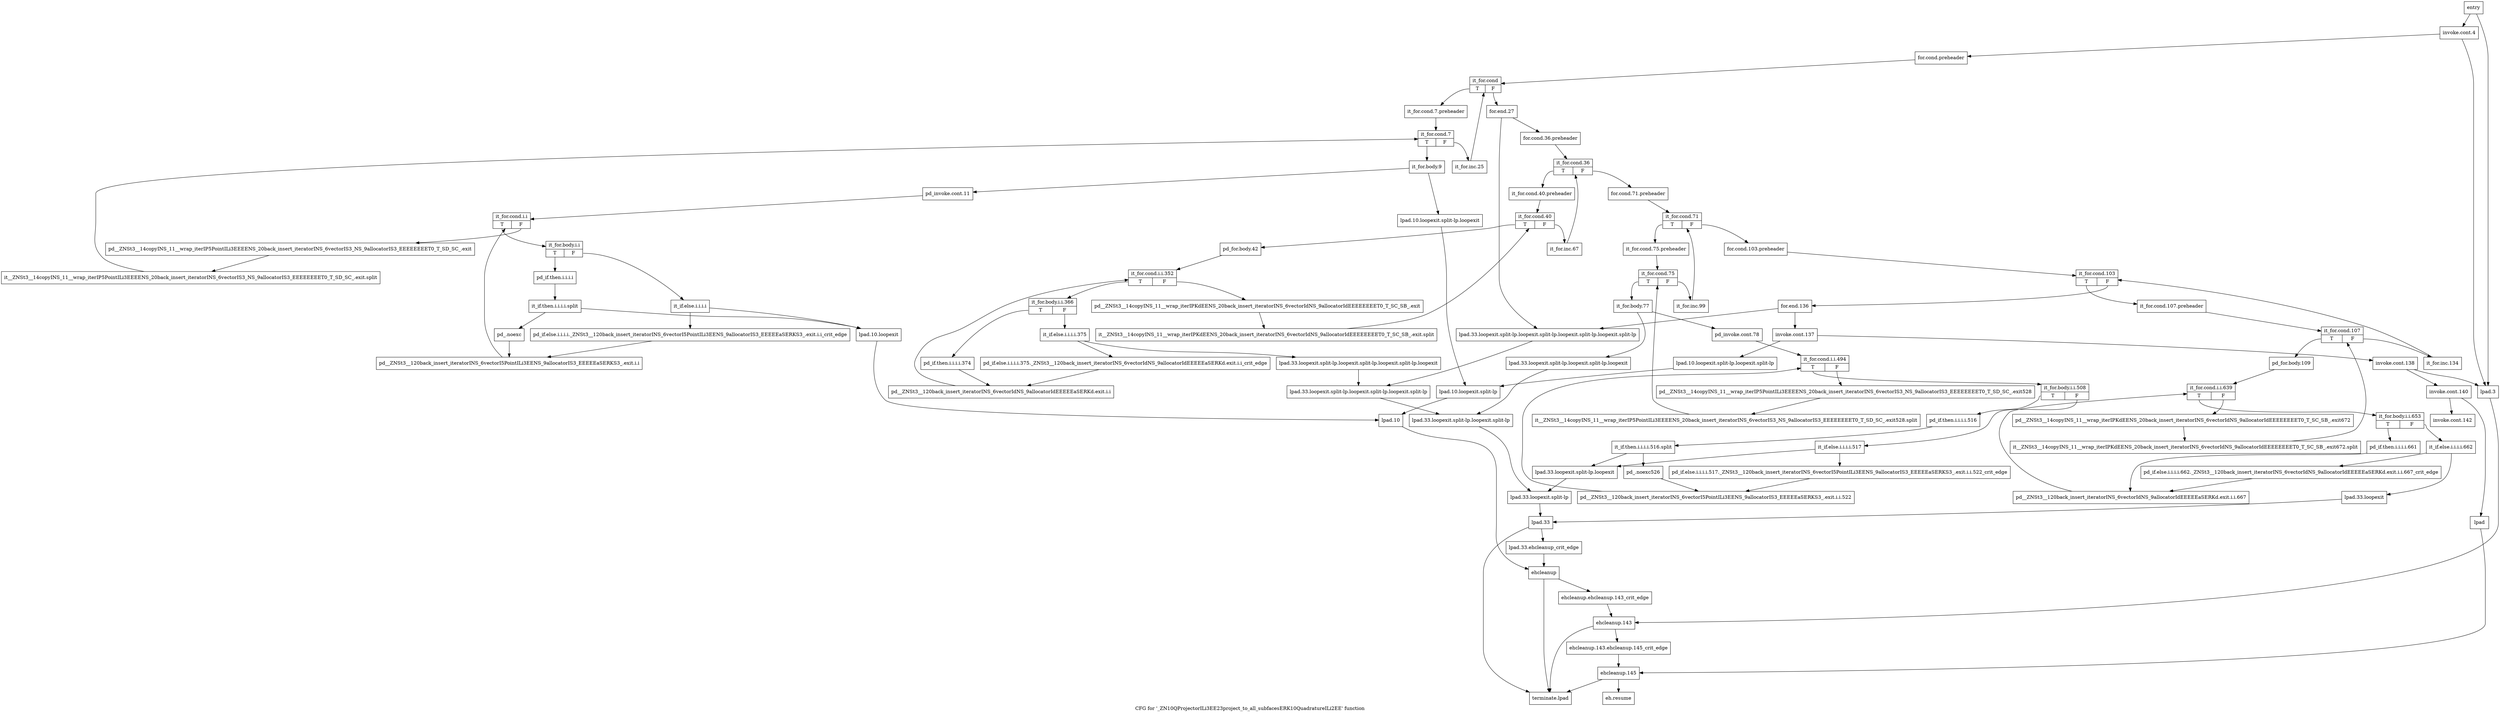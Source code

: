 digraph "CFG for '_ZN10QProjectorILi3EE23project_to_all_subfacesERK10QuadratureILi2EE' function" {
	label="CFG for '_ZN10QProjectorILi3EE23project_to_all_subfacesERK10QuadratureILi2EE' function";

	Node0x6e87410 [shape=record,label="{entry}"];
	Node0x6e87410 -> Node0x6e87460;
	Node0x6e87410 -> Node0x6e8b430;
	Node0x6e87460 [shape=record,label="{invoke.cont.4}"];
	Node0x6e87460 -> Node0x6e874b0;
	Node0x6e87460 -> Node0x6e8b430;
	Node0x6e874b0 [shape=record,label="{for.cond.preheader}"];
	Node0x6e874b0 -> Node0x6e87500;
	Node0x6e87500 [shape=record,label="{it_for.cond|{<s0>T|<s1>F}}"];
	Node0x6e87500:s0 -> Node0x6e737e0;
	Node0x6e87500:s1 -> Node0x6e8b660;
	Node0x6e737e0 [shape=record,label="{it_for.cond.7.preheader}"];
	Node0x6e737e0 -> Node0x6e73830;
	Node0x6e73830 [shape=record,label="{it_for.cond.7|{<s0>T|<s1>F}}"];
	Node0x6e73830:s0 -> Node0x6e73880;
	Node0x6e73830:s1 -> Node0x6e8b610;
	Node0x6e73880 [shape=record,label="{it_for.body.9}"];
	Node0x6e73880 -> Node0x6e8b110;
	Node0x6e73880 -> Node0x6e8b4d0;
	Node0x6e8b110 [shape=record,label="{pd_invoke.cont.11}"];
	Node0x6e8b110 -> Node0x6e8b160;
	Node0x6e8b160 [shape=record,label="{it_for.cond.i.i|{<s0>T|<s1>F}}"];
	Node0x6e8b160:s0 -> Node0x6e8b1b0;
	Node0x6e8b160:s1 -> Node0x6e8b390;
	Node0x6e8b1b0 [shape=record,label="{it_for.body.i.i|{<s0>T|<s1>F}}"];
	Node0x6e8b1b0:s0 -> Node0x6e8b200;
	Node0x6e8b1b0:s1 -> Node0x6e8b2a0;
	Node0x6e8b200 [shape=record,label="{pd_if.then.i.i.i.i}"];
	Node0x6e8b200 -> Node0xb0b09c0;
	Node0xb0b09c0 [shape=record,label="{it_if.then.i.i.i.i.split}"];
	Node0xb0b09c0 -> Node0x6e8b250;
	Node0xb0b09c0 -> Node0x6e8b480;
	Node0x6e8b250 [shape=record,label="{pd_.noexc}"];
	Node0x6e8b250 -> Node0x6e8b340;
	Node0x6e8b2a0 [shape=record,label="{it_if.else.i.i.i.i}"];
	Node0x6e8b2a0 -> Node0x6e8b2f0;
	Node0x6e8b2a0 -> Node0x6e8b480;
	Node0x6e8b2f0 [shape=record,label="{pd_if.else.i.i.i.i._ZNSt3__120back_insert_iteratorINS_6vectorI5PointILi3EENS_9allocatorIS3_EEEEEaSERKS3_.exit.i.i_crit_edge}"];
	Node0x6e8b2f0 -> Node0x6e8b340;
	Node0x6e8b340 [shape=record,label="{pd__ZNSt3__120back_insert_iteratorINS_6vectorI5PointILi3EENS_9allocatorIS3_EEEEEaSERKS3_.exit.i.i}"];
	Node0x6e8b340 -> Node0x6e8b160;
	Node0x6e8b390 [shape=record,label="{pd__ZNSt3__14copyINS_11__wrap_iterIP5PointILi3EEEENS_20back_insert_iteratorINS_6vectorIS3_NS_9allocatorIS3_EEEEEEEET0_T_SD_SC_.exit}"];
	Node0x6e8b390 -> Node0xafbe9b0;
	Node0xafbe9b0 [shape=record,label="{it__ZNSt3__14copyINS_11__wrap_iterIP5PointILi3EEEENS_20back_insert_iteratorINS_6vectorIS3_NS_9allocatorIS3_EEEEEEEET0_T_SD_SC_.exit.split}"];
	Node0xafbe9b0 -> Node0x6e73830;
	Node0x6e8b3e0 [shape=record,label="{lpad}"];
	Node0x6e8b3e0 -> Node0x6e8c970;
	Node0x6e8b430 [shape=record,label="{lpad.3}"];
	Node0x6e8b430 -> Node0x6e8c8d0;
	Node0x6e8b480 [shape=record,label="{lpad.10.loopexit}"];
	Node0x6e8b480 -> Node0x6e8b5c0;
	Node0x6e8b4d0 [shape=record,label="{lpad.10.loopexit.split-lp.loopexit}"];
	Node0x6e8b4d0 -> Node0x6e8b570;
	Node0x6e8b520 [shape=record,label="{lpad.10.loopexit.split-lp.loopexit.split-lp}"];
	Node0x6e8b520 -> Node0x6e8b570;
	Node0x6e8b570 [shape=record,label="{lpad.10.loopexit.split-lp}"];
	Node0x6e8b570 -> Node0x6e8b5c0;
	Node0x6e8b5c0 [shape=record,label="{lpad.10}"];
	Node0x6e8b5c0 -> Node0x6e8c7e0;
	Node0x6e8b610 [shape=record,label="{it_for.inc.25}"];
	Node0x6e8b610 -> Node0x6e87500;
	Node0x6e8b660 [shape=record,label="{for.end.27}"];
	Node0x6e8b660 -> Node0x6e8b6b0;
	Node0x6e8b660 -> Node0x6e8bc00;
	Node0x6e8b6b0 [shape=record,label="{for.cond.36.preheader}"];
	Node0x6e8b6b0 -> Node0x6e8b700;
	Node0x6e8b700 [shape=record,label="{it_for.cond.36|{<s0>T|<s1>F}}"];
	Node0x6e8b700:s0 -> Node0x6e8b750;
	Node0x6e8b700:s1 -> Node0x6e8b7a0;
	Node0x6e8b750 [shape=record,label="{it_for.cond.40.preheader}"];
	Node0x6e8b750 -> Node0x6e8b7f0;
	Node0x6e8b7a0 [shape=record,label="{for.cond.71.preheader}"];
	Node0x6e8b7a0 -> Node0x6e8be30;
	Node0x6e8b7f0 [shape=record,label="{it_for.cond.40|{<s0>T|<s1>F}}"];
	Node0x6e8b7f0:s0 -> Node0x6e8b840;
	Node0x6e8b7f0:s1 -> Node0x6e8bde0;
	Node0x6e8b840 [shape=record,label="{pd_for.body.42}"];
	Node0x6e8b840 -> Node0x6e8b890;
	Node0x6e8b890 [shape=record,label="{it_for.cond.i.i.352|{<s0>T|<s1>F}}"];
	Node0x6e8b890:s0 -> Node0x6e8b8e0;
	Node0x6e8b890:s1 -> Node0x6e8ba70;
	Node0x6e8b8e0 [shape=record,label="{it_for.body.i.i.366|{<s0>T|<s1>F}}"];
	Node0x6e8b8e0:s0 -> Node0x6e8b930;
	Node0x6e8b8e0:s1 -> Node0x6e8b980;
	Node0x6e8b930 [shape=record,label="{pd_if.then.i.i.i.i.374}"];
	Node0x6e8b930 -> Node0x6e8ba20;
	Node0x6e8b980 [shape=record,label="{it_if.else.i.i.i.i.375}"];
	Node0x6e8b980 -> Node0x6e8b9d0;
	Node0x6e8b980 -> Node0x6e8bbb0;
	Node0x6e8b9d0 [shape=record,label="{pd_if.else.i.i.i.i.375._ZNSt3__120back_insert_iteratorINS_6vectorIdNS_9allocatorIdEEEEEaSERKd.exit.i.i_crit_edge}"];
	Node0x6e8b9d0 -> Node0x6e8ba20;
	Node0x6e8ba20 [shape=record,label="{pd__ZNSt3__120back_insert_iteratorINS_6vectorIdNS_9allocatorIdEEEEEaSERKd.exit.i.i}"];
	Node0x6e8ba20 -> Node0x6e8b890;
	Node0x6e8ba70 [shape=record,label="{pd__ZNSt3__14copyINS_11__wrap_iterIPKdEENS_20back_insert_iteratorINS_6vectorIdNS_9allocatorIdEEEEEEEET0_T_SC_SB_.exit}"];
	Node0x6e8ba70 -> Node0xb0b0200;
	Node0xb0b0200 [shape=record,label="{it__ZNSt3__14copyINS_11__wrap_iterIPKdEENS_20back_insert_iteratorINS_6vectorIdNS_9allocatorIdEEEEEEEET0_T_SC_SB_.exit.split}"];
	Node0xb0b0200 -> Node0x6e8b7f0;
	Node0x6e8bac0 [shape=record,label="{lpad.33.loopexit}"];
	Node0x6e8bac0 -> Node0x6e8bd40;
	Node0x6e8bb10 [shape=record,label="{lpad.33.loopexit.split-lp.loopexit}"];
	Node0x6e8bb10 -> Node0x6e8bcf0;
	Node0x6e8bb60 [shape=record,label="{lpad.33.loopexit.split-lp.loopexit.split-lp.loopexit}"];
	Node0x6e8bb60 -> Node0x6e8bca0;
	Node0x6e8bbb0 [shape=record,label="{lpad.33.loopexit.split-lp.loopexit.split-lp.loopexit.split-lp.loopexit}"];
	Node0x6e8bbb0 -> Node0x6e8bc50;
	Node0x6e8bc00 [shape=record,label="{lpad.33.loopexit.split-lp.loopexit.split-lp.loopexit.split-lp.loopexit.split-lp}"];
	Node0x6e8bc00 -> Node0x6e8bc50;
	Node0x6e8bc50 [shape=record,label="{lpad.33.loopexit.split-lp.loopexit.split-lp.loopexit.split-lp}"];
	Node0x6e8bc50 -> Node0x6e8bca0;
	Node0x6e8bca0 [shape=record,label="{lpad.33.loopexit.split-lp.loopexit.split-lp}"];
	Node0x6e8bca0 -> Node0x6e8bcf0;
	Node0x6e8bcf0 [shape=record,label="{lpad.33.loopexit.split-lp}"];
	Node0x6e8bcf0 -> Node0x6e8bd40;
	Node0x6e8bd40 [shape=record,label="{lpad.33}"];
	Node0x6e8bd40 -> Node0x6e8bd90;
	Node0x6e8bd40 -> Node0x6e8ca10;
	Node0x6e8bd90 [shape=record,label="{lpad.33.ehcleanup_crit_edge}"];
	Node0x6e8bd90 -> Node0x6e8c7e0;
	Node0x6e8bde0 [shape=record,label="{it_for.inc.67}"];
	Node0x6e8bde0 -> Node0x6e8b700;
	Node0x6e8be30 [shape=record,label="{it_for.cond.71|{<s0>T|<s1>F}}"];
	Node0x6e8be30:s0 -> Node0x6e8be80;
	Node0x6e8be30:s1 -> Node0x6e8bed0;
	Node0x6e8be80 [shape=record,label="{it_for.cond.75.preheader}"];
	Node0x6e8be80 -> Node0x6e8bf20;
	Node0x6e8bed0 [shape=record,label="{for.cond.103.preheader}"];
	Node0x6e8bed0 -> Node0x6e8c2e0;
	Node0x6e8bf20 [shape=record,label="{it_for.cond.75|{<s0>T|<s1>F}}"];
	Node0x6e8bf20:s0 -> Node0x6e8bf70;
	Node0x6e8bf20:s1 -> Node0x6e8c290;
	Node0x6e8bf70 [shape=record,label="{it_for.body.77}"];
	Node0x6e8bf70 -> Node0x6e8bfc0;
	Node0x6e8bf70 -> Node0x6e8bb60;
	Node0x6e8bfc0 [shape=record,label="{pd_invoke.cont.78}"];
	Node0x6e8bfc0 -> Node0x6e8c010;
	Node0x6e8c010 [shape=record,label="{it_for.cond.i.i.494|{<s0>T|<s1>F}}"];
	Node0x6e8c010:s0 -> Node0x6e8c060;
	Node0x6e8c010:s1 -> Node0x6e8c240;
	Node0x6e8c060 [shape=record,label="{it_for.body.i.i.508|{<s0>T|<s1>F}}"];
	Node0x6e8c060:s0 -> Node0x6e8c0b0;
	Node0x6e8c060:s1 -> Node0x6e8c150;
	Node0x6e8c0b0 [shape=record,label="{pd_if.then.i.i.i.i.516}"];
	Node0x6e8c0b0 -> Node0xb121490;
	Node0xb121490 [shape=record,label="{it_if.then.i.i.i.i.516.split}"];
	Node0xb121490 -> Node0x6e8c100;
	Node0xb121490 -> Node0x6e8bb10;
	Node0x6e8c100 [shape=record,label="{pd_.noexc526}"];
	Node0x6e8c100 -> Node0x6e8c1f0;
	Node0x6e8c150 [shape=record,label="{it_if.else.i.i.i.i.517}"];
	Node0x6e8c150 -> Node0x6e8c1a0;
	Node0x6e8c150 -> Node0x6e8bb10;
	Node0x6e8c1a0 [shape=record,label="{pd_if.else.i.i.i.i.517._ZNSt3__120back_insert_iteratorINS_6vectorI5PointILi3EENS_9allocatorIS3_EEEEEaSERKS3_.exit.i.i.522_crit_edge}"];
	Node0x6e8c1a0 -> Node0x6e8c1f0;
	Node0x6e8c1f0 [shape=record,label="{pd__ZNSt3__120back_insert_iteratorINS_6vectorI5PointILi3EENS_9allocatorIS3_EEEEEaSERKS3_.exit.i.i.522}"];
	Node0x6e8c1f0 -> Node0x6e8c010;
	Node0x6e8c240 [shape=record,label="{pd__ZNSt3__14copyINS_11__wrap_iterIP5PointILi3EEEENS_20back_insert_iteratorINS_6vectorIS3_NS_9allocatorIS3_EEEEEEEET0_T_SD_SC_.exit528}"];
	Node0x6e8c240 -> Node0xb118860;
	Node0xb118860 [shape=record,label="{it__ZNSt3__14copyINS_11__wrap_iterIP5PointILi3EEEENS_20back_insert_iteratorINS_6vectorIS3_NS_9allocatorIS3_EEEEEEEET0_T_SD_SC_.exit528.split}"];
	Node0xb118860 -> Node0x6e8bf20;
	Node0x6e8c290 [shape=record,label="{it_for.inc.99}"];
	Node0x6e8c290 -> Node0x6e8be30;
	Node0x6e8c2e0 [shape=record,label="{it_for.cond.103|{<s0>T|<s1>F}}"];
	Node0x6e8c2e0:s0 -> Node0x6e8c330;
	Node0x6e8c2e0:s1 -> Node0x6e8c6a0;
	Node0x6e8c330 [shape=record,label="{it_for.cond.107.preheader}"];
	Node0x6e8c330 -> Node0x6e8c380;
	Node0x6e8c380 [shape=record,label="{it_for.cond.107|{<s0>T|<s1>F}}"];
	Node0x6e8c380:s0 -> Node0x6e8c3d0;
	Node0x6e8c380:s1 -> Node0x6e8c650;
	Node0x6e8c3d0 [shape=record,label="{pd_for.body.109}"];
	Node0x6e8c3d0 -> Node0x6e8c420;
	Node0x6e8c420 [shape=record,label="{it_for.cond.i.i.639|{<s0>T|<s1>F}}"];
	Node0x6e8c420:s0 -> Node0x6e8c470;
	Node0x6e8c420:s1 -> Node0x6e8c600;
	Node0x6e8c470 [shape=record,label="{it_for.body.i.i.653|{<s0>T|<s1>F}}"];
	Node0x6e8c470:s0 -> Node0x6e8c4c0;
	Node0x6e8c470:s1 -> Node0x6e8c510;
	Node0x6e8c4c0 [shape=record,label="{pd_if.then.i.i.i.i.661}"];
	Node0x6e8c4c0 -> Node0x6e8c5b0;
	Node0x6e8c510 [shape=record,label="{it_if.else.i.i.i.i.662}"];
	Node0x6e8c510 -> Node0x6e8c560;
	Node0x6e8c510 -> Node0x6e8bac0;
	Node0x6e8c560 [shape=record,label="{pd_if.else.i.i.i.i.662._ZNSt3__120back_insert_iteratorINS_6vectorIdNS_9allocatorIdEEEEEaSERKd.exit.i.i.667_crit_edge}"];
	Node0x6e8c560 -> Node0x6e8c5b0;
	Node0x6e8c5b0 [shape=record,label="{pd__ZNSt3__120back_insert_iteratorINS_6vectorIdNS_9allocatorIdEEEEEaSERKd.exit.i.i.667}"];
	Node0x6e8c5b0 -> Node0x6e8c420;
	Node0x6e8c600 [shape=record,label="{pd__ZNSt3__14copyINS_11__wrap_iterIPKdEENS_20back_insert_iteratorINS_6vectorIdNS_9allocatorIdEEEEEEEET0_T_SC_SB_.exit672}"];
	Node0x6e8c600 -> Node0xafd21f0;
	Node0xafd21f0 [shape=record,label="{it__ZNSt3__14copyINS_11__wrap_iterIPKdEENS_20back_insert_iteratorINS_6vectorIdNS_9allocatorIdEEEEEEEET0_T_SC_SB_.exit672.split}"];
	Node0xafd21f0 -> Node0x6e8c380;
	Node0x6e8c650 [shape=record,label="{it_for.inc.134}"];
	Node0x6e8c650 -> Node0x6e8c2e0;
	Node0x6e8c6a0 [shape=record,label="{for.end.136}"];
	Node0x6e8c6a0 -> Node0x6e8c6f0;
	Node0x6e8c6a0 -> Node0x6e8bc00;
	Node0x6e8c6f0 [shape=record,label="{invoke.cont.137}"];
	Node0x6e8c6f0 -> Node0x6e8c740;
	Node0x6e8c6f0 -> Node0x6e8b520;
	Node0x6e8c740 [shape=record,label="{invoke.cont.138}"];
	Node0x6e8c740 -> Node0x6e8c790;
	Node0x6e8c740 -> Node0x6e8b430;
	Node0x6e8c790 [shape=record,label="{invoke.cont.140}"];
	Node0x6e8c790 -> Node0x6e8c880;
	Node0x6e8c790 -> Node0x6e8b3e0;
	Node0x6e8c7e0 [shape=record,label="{ehcleanup}"];
	Node0x6e8c7e0 -> Node0x6e8c830;
	Node0x6e8c7e0 -> Node0x6e8ca10;
	Node0x6e8c830 [shape=record,label="{ehcleanup.ehcleanup.143_crit_edge}"];
	Node0x6e8c830 -> Node0x6e8c8d0;
	Node0x6e8c880 [shape=record,label="{invoke.cont.142}"];
	Node0x6e8c8d0 [shape=record,label="{ehcleanup.143}"];
	Node0x6e8c8d0 -> Node0x6e8c920;
	Node0x6e8c8d0 -> Node0x6e8ca10;
	Node0x6e8c920 [shape=record,label="{ehcleanup.143.ehcleanup.145_crit_edge}"];
	Node0x6e8c920 -> Node0x6e8c970;
	Node0x6e8c970 [shape=record,label="{ehcleanup.145}"];
	Node0x6e8c970 -> Node0x6e8c9c0;
	Node0x6e8c970 -> Node0x6e8ca10;
	Node0x6e8c9c0 [shape=record,label="{eh.resume}"];
	Node0x6e8ca10 [shape=record,label="{terminate.lpad}"];
}
